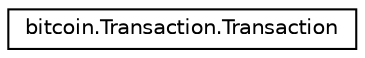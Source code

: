 digraph "Graphical Class Hierarchy"
{
  edge [fontname="Helvetica",fontsize="10",labelfontname="Helvetica",labelfontsize="10"];
  node [fontname="Helvetica",fontsize="10",shape=record];
  rankdir="LR";
  Node1 [label="bitcoin.Transaction.Transaction",height=0.2,width=0.4,color="black", fillcolor="white", style="filled",URL="$classbitcoin_1_1Transaction_1_1Transaction.html"];
}

